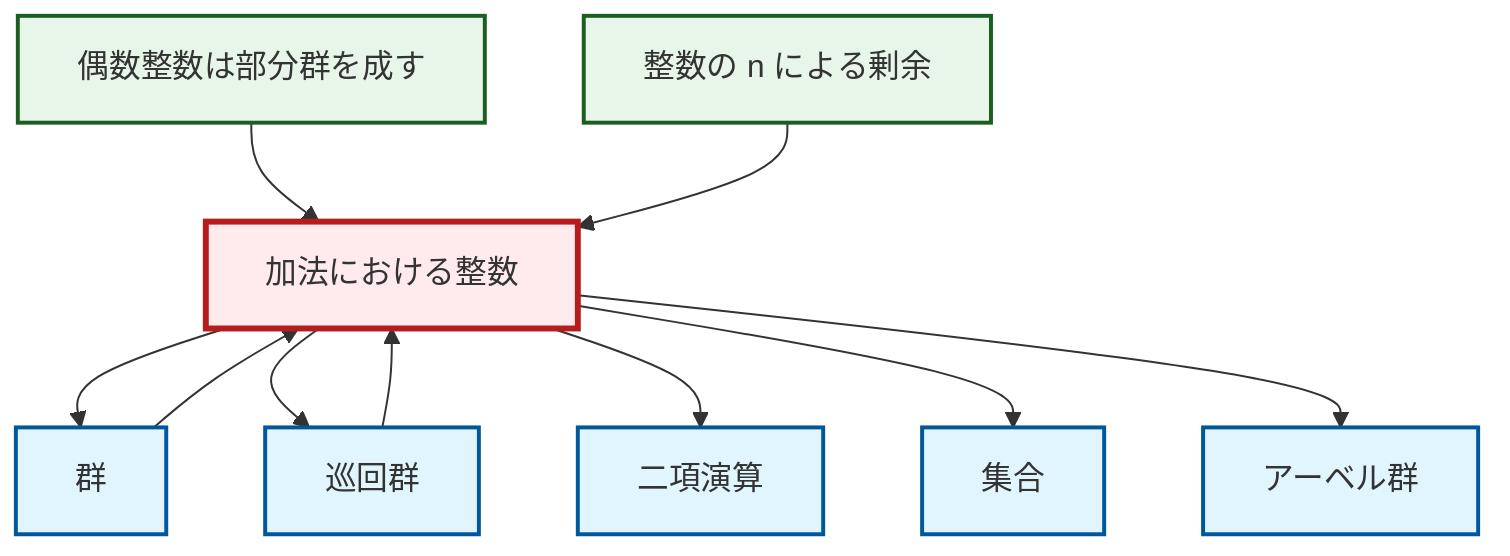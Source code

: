 graph TD
    classDef definition fill:#e1f5fe,stroke:#01579b,stroke-width:2px
    classDef theorem fill:#f3e5f5,stroke:#4a148c,stroke-width:2px
    classDef axiom fill:#fff3e0,stroke:#e65100,stroke-width:2px
    classDef example fill:#e8f5e9,stroke:#1b5e20,stroke-width:2px
    classDef current fill:#ffebee,stroke:#b71c1c,stroke-width:3px
    ex-quotient-integers-mod-n["整数の n による剰余"]:::example
    def-group["群"]:::definition
    ex-integers-addition["加法における整数"]:::example
    def-set["集合"]:::definition
    def-cyclic-group["巡回群"]:::definition
    def-binary-operation["二項演算"]:::definition
    def-abelian-group["アーベル群"]:::definition
    ex-even-integers-subgroup["偶数整数は部分群を成す"]:::example
    ex-integers-addition --> def-group
    def-cyclic-group --> ex-integers-addition
    ex-integers-addition --> def-cyclic-group
    ex-integers-addition --> def-binary-operation
    def-group --> ex-integers-addition
    ex-integers-addition --> def-set
    ex-even-integers-subgroup --> ex-integers-addition
    ex-quotient-integers-mod-n --> ex-integers-addition
    ex-integers-addition --> def-abelian-group
    class ex-integers-addition current